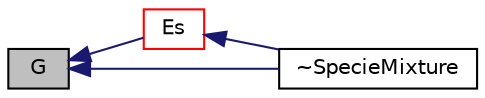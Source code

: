digraph "G"
{
  bgcolor="transparent";
  edge [fontname="Helvetica",fontsize="10",labelfontname="Helvetica",labelfontsize="10"];
  node [fontname="Helvetica",fontsize="10",shape=record];
  rankdir="LR";
  Node117 [label="G",height=0.2,width=0.4,color="black", fillcolor="grey75", style="filled", fontcolor="black"];
  Node117 -> Node118 [dir="back",color="midnightblue",fontsize="10",style="solid",fontname="Helvetica"];
  Node118 [label="Es",height=0.2,width=0.4,color="red",URL="$a31501.html#aae96954a718ba05ac44318a4200eb4ac",tooltip="Sensible internal energy [J/kg]. "];
  Node118 -> Node124 [dir="back",color="midnightblue",fontsize="10",style="solid",fontname="Helvetica"];
  Node124 [label="~SpecieMixture",height=0.2,width=0.4,color="black",URL="$a31501.html#a149d8c2fb446e76144898dd6cadef2de",tooltip="Destructor. "];
  Node117 -> Node124 [dir="back",color="midnightblue",fontsize="10",style="solid",fontname="Helvetica"];
}
